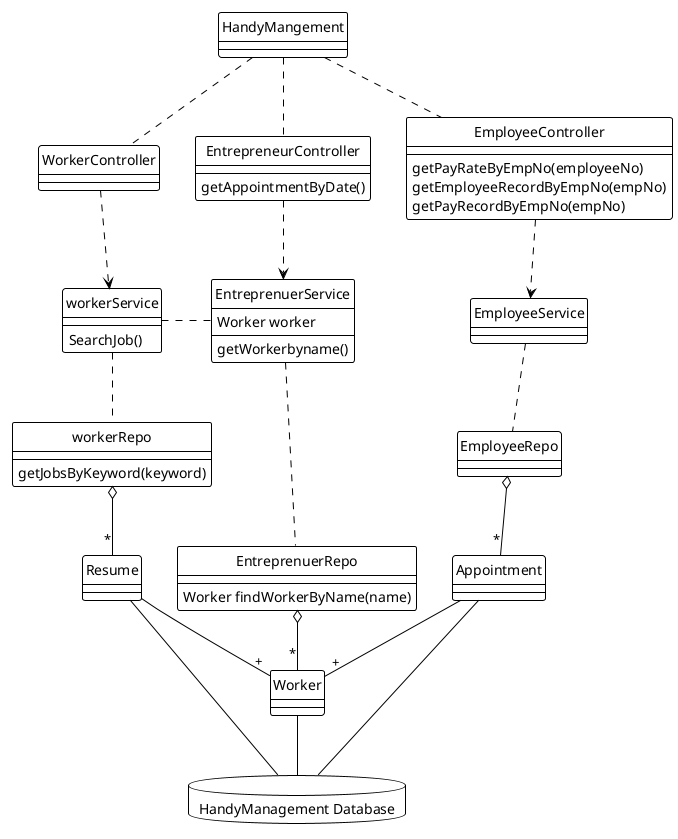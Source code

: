 @startuml Handy Mangement
skinparam style Strictuml

!theme plain


class HandyMangement {

}


class WorkerController {
  
  

    
}

class EntrepreneurController {
     getAppointmentByDate()
    
  
}

class EmployeeController {
    getPayRateByEmpNo(employeeNo)
    getEmployeeRecordByEmpNo(empNo)
    getPayRecordByEmpNo(empNo)
}

class workerService{
   SearchJob()
  

}
class workerRepo{
  getJobsByKeyword(keyword)
}

class EmployeeService{
   
}
class EmployeeRepo{}

class EntreprenuerService{
   Worker worker
    getWorkerbyname()
}
class EntreprenuerRepo{
   Worker findWorkerByName(name)
}

database "HandyManagement Database"{
}

workerService .right. EntreprenuerService

HandyMangement .. WorkerController
HandyMangement .. EntrepreneurController
HandyMangement .. EmployeeController


WorkerController ..> workerService
EntrepreneurController ..> EntreprenuerService
EmployeeController ..> EmployeeService


workerService .. workerRepo
EmployeeService .. EmployeeRepo
EntreprenuerService .. EntreprenuerRepo

workerRepo o--"*" Resume 
EntreprenuerRepo o--"*" Worker 

EmployeeRepo o--"*" Appointment 
Appointment --"+" Worker

Resume --"+" Worker

Worker -- "HandyManagement Database"
Appointment -- "HandyManagement Database"
Resume -- "HandyManagement Database"





@enduml
